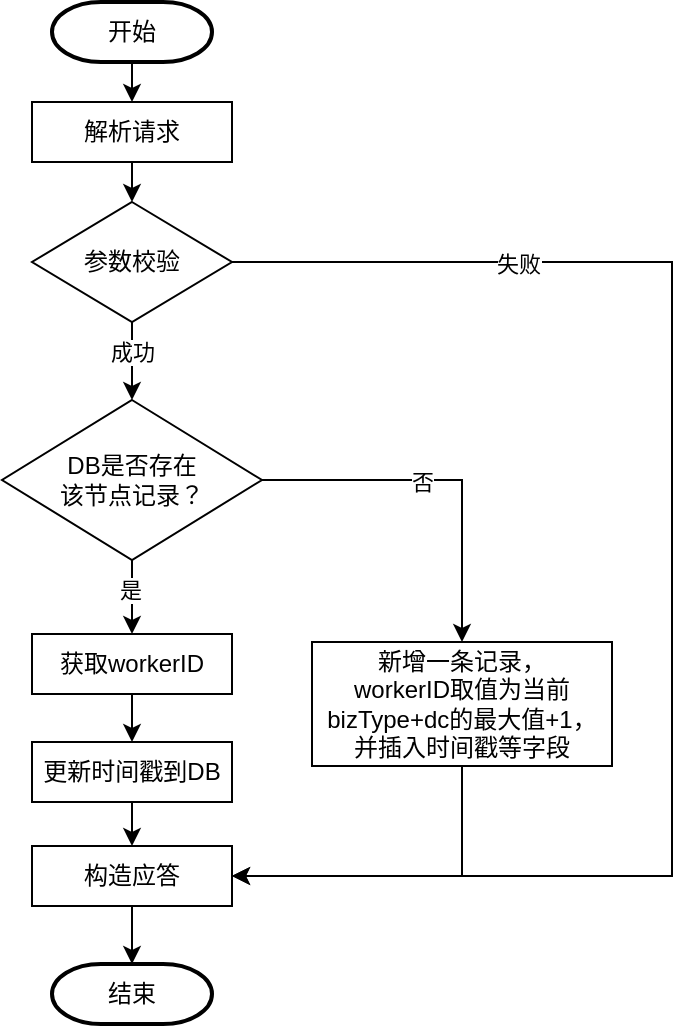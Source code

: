 <mxfile version="21.6.9" type="github">
  <diagram name="第 1 页" id="D2WBVVaoYGSbiSeDBP_E">
    <mxGraphModel dx="420" dy="729" grid="1" gridSize="10" guides="1" tooltips="1" connect="1" arrows="1" fold="1" page="1" pageScale="1" pageWidth="827" pageHeight="1169" math="0" shadow="0">
      <root>
        <mxCell id="0" />
        <mxCell id="1" parent="0" />
        <mxCell id="kB0--vNGY-SJTRcUnpSf-7" style="edgeStyle=orthogonalEdgeStyle;rounded=0;orthogonalLoop=1;jettySize=auto;html=1;exitX=0.5;exitY=1;exitDx=0;exitDy=0;exitPerimeter=0;entryX=0.5;entryY=0;entryDx=0;entryDy=0;" parent="1" source="kB0--vNGY-SJTRcUnpSf-1" target="kB0--vNGY-SJTRcUnpSf-2" edge="1">
          <mxGeometry relative="1" as="geometry" />
        </mxCell>
        <mxCell id="kB0--vNGY-SJTRcUnpSf-1" value="开始" style="strokeWidth=2;html=1;shape=mxgraph.flowchart.terminator;whiteSpace=wrap;" parent="1" vertex="1">
          <mxGeometry x="80" y="40" width="80" height="30" as="geometry" />
        </mxCell>
        <mxCell id="kB0--vNGY-SJTRcUnpSf-8" style="edgeStyle=orthogonalEdgeStyle;rounded=0;orthogonalLoop=1;jettySize=auto;html=1;exitX=0.5;exitY=1;exitDx=0;exitDy=0;entryX=0.5;entryY=0;entryDx=0;entryDy=0;" parent="1" source="kB0--vNGY-SJTRcUnpSf-2" target="kB0--vNGY-SJTRcUnpSf-4" edge="1">
          <mxGeometry relative="1" as="geometry" />
        </mxCell>
        <mxCell id="kB0--vNGY-SJTRcUnpSf-2" value="解析请求" style="rounded=0;whiteSpace=wrap;html=1;" parent="1" vertex="1">
          <mxGeometry x="70" y="90" width="100" height="30" as="geometry" />
        </mxCell>
        <mxCell id="kB0--vNGY-SJTRcUnpSf-9" style="edgeStyle=orthogonalEdgeStyle;rounded=0;orthogonalLoop=1;jettySize=auto;html=1;exitX=0.5;exitY=1;exitDx=0;exitDy=0;entryX=0.5;entryY=0;entryDx=0;entryDy=0;" parent="1" source="kB0--vNGY-SJTRcUnpSf-4" target="kB0--vNGY-SJTRcUnpSf-6" edge="1">
          <mxGeometry relative="1" as="geometry" />
        </mxCell>
        <mxCell id="n8zfWOy15WHfuoUj4xrJ-9" value="成功" style="edgeLabel;html=1;align=center;verticalAlign=middle;resizable=0;points=[];" vertex="1" connectable="0" parent="kB0--vNGY-SJTRcUnpSf-9">
          <mxGeometry x="-0.6" y="-2" relative="1" as="geometry">
            <mxPoint x="2" y="7" as="offset" />
          </mxGeometry>
        </mxCell>
        <mxCell id="n8zfWOy15WHfuoUj4xrJ-24" style="edgeStyle=orthogonalEdgeStyle;rounded=0;orthogonalLoop=1;jettySize=auto;html=1;exitX=1;exitY=0.5;exitDx=0;exitDy=0;entryX=1;entryY=0.5;entryDx=0;entryDy=0;" edge="1" parent="1" source="kB0--vNGY-SJTRcUnpSf-4" target="n8zfWOy15WHfuoUj4xrJ-20">
          <mxGeometry relative="1" as="geometry">
            <Array as="points">
              <mxPoint x="390" y="170" />
              <mxPoint x="390" y="477" />
            </Array>
          </mxGeometry>
        </mxCell>
        <mxCell id="n8zfWOy15WHfuoUj4xrJ-25" value="失败" style="edgeLabel;html=1;align=center;verticalAlign=middle;resizable=0;points=[];" vertex="1" connectable="0" parent="n8zfWOy15WHfuoUj4xrJ-24">
          <mxGeometry x="-0.617" y="-1" relative="1" as="geometry">
            <mxPoint as="offset" />
          </mxGeometry>
        </mxCell>
        <mxCell id="kB0--vNGY-SJTRcUnpSf-4" value="参数校验" style="rhombus;whiteSpace=wrap;html=1;" parent="1" vertex="1">
          <mxGeometry x="70" y="140" width="100" height="60" as="geometry" />
        </mxCell>
        <mxCell id="n8zfWOy15WHfuoUj4xrJ-3" style="edgeStyle=orthogonalEdgeStyle;rounded=0;orthogonalLoop=1;jettySize=auto;html=1;exitX=0.5;exitY=1;exitDx=0;exitDy=0;entryX=0.5;entryY=0;entryDx=0;entryDy=0;" edge="1" parent="1" source="kB0--vNGY-SJTRcUnpSf-6" target="n8zfWOy15WHfuoUj4xrJ-1">
          <mxGeometry relative="1" as="geometry" />
        </mxCell>
        <mxCell id="n8zfWOy15WHfuoUj4xrJ-17" value="是" style="edgeLabel;html=1;align=center;verticalAlign=middle;resizable=0;points=[];" vertex="1" connectable="0" parent="n8zfWOy15WHfuoUj4xrJ-3">
          <mxGeometry x="-0.035" y="2" relative="1" as="geometry">
            <mxPoint x="-3" y="-3" as="offset" />
          </mxGeometry>
        </mxCell>
        <mxCell id="n8zfWOy15WHfuoUj4xrJ-13" style="edgeStyle=orthogonalEdgeStyle;rounded=0;orthogonalLoop=1;jettySize=auto;html=1;exitX=1;exitY=0.5;exitDx=0;exitDy=0;" edge="1" parent="1" source="kB0--vNGY-SJTRcUnpSf-6" target="n8zfWOy15WHfuoUj4xrJ-11">
          <mxGeometry relative="1" as="geometry" />
        </mxCell>
        <mxCell id="n8zfWOy15WHfuoUj4xrJ-18" value="否" style="edgeLabel;html=1;align=center;verticalAlign=middle;resizable=0;points=[];" vertex="1" connectable="0" parent="n8zfWOy15WHfuoUj4xrJ-13">
          <mxGeometry x="-0.116" y="-1" relative="1" as="geometry">
            <mxPoint as="offset" />
          </mxGeometry>
        </mxCell>
        <mxCell id="kB0--vNGY-SJTRcUnpSf-6" value="DB是否存在&lt;br&gt;该节点记录？" style="rhombus;whiteSpace=wrap;html=1;" parent="1" vertex="1">
          <mxGeometry x="55" y="239" width="130" height="80" as="geometry" />
        </mxCell>
        <mxCell id="n8zfWOy15WHfuoUj4xrJ-4" style="edgeStyle=orthogonalEdgeStyle;rounded=0;orthogonalLoop=1;jettySize=auto;html=1;exitX=0.5;exitY=1;exitDx=0;exitDy=0;entryX=0.5;entryY=0;entryDx=0;entryDy=0;" edge="1" parent="1" source="n8zfWOy15WHfuoUj4xrJ-1" target="n8zfWOy15WHfuoUj4xrJ-2">
          <mxGeometry relative="1" as="geometry" />
        </mxCell>
        <mxCell id="n8zfWOy15WHfuoUj4xrJ-1" value="获取workerID" style="rounded=0;whiteSpace=wrap;html=1;" vertex="1" parent="1">
          <mxGeometry x="70" y="356" width="100" height="30" as="geometry" />
        </mxCell>
        <mxCell id="n8zfWOy15WHfuoUj4xrJ-2" value="更新时间戳到DB" style="rounded=0;whiteSpace=wrap;html=1;" vertex="1" parent="1">
          <mxGeometry x="70" y="410" width="100" height="30" as="geometry" />
        </mxCell>
        <mxCell id="n8zfWOy15WHfuoUj4xrJ-5" value="结束" style="strokeWidth=2;html=1;shape=mxgraph.flowchart.terminator;whiteSpace=wrap;" vertex="1" parent="1">
          <mxGeometry x="80" y="521" width="80" height="30" as="geometry" />
        </mxCell>
        <mxCell id="n8zfWOy15WHfuoUj4xrJ-23" style="edgeStyle=orthogonalEdgeStyle;rounded=0;orthogonalLoop=1;jettySize=auto;html=1;exitX=0.5;exitY=1;exitDx=0;exitDy=0;entryX=1;entryY=0.5;entryDx=0;entryDy=0;" edge="1" parent="1" source="n8zfWOy15WHfuoUj4xrJ-11" target="n8zfWOy15WHfuoUj4xrJ-20">
          <mxGeometry relative="1" as="geometry" />
        </mxCell>
        <mxCell id="n8zfWOy15WHfuoUj4xrJ-11" value="新增一条记录，&lt;br&gt;workerID取值为当前bizType+dc的最大值+1，&lt;br&gt;并插入时间戳等字段" style="rounded=0;whiteSpace=wrap;html=1;" vertex="1" parent="1">
          <mxGeometry x="210" y="360" width="150" height="62" as="geometry" />
        </mxCell>
        <mxCell id="n8zfWOy15WHfuoUj4xrJ-21" value="" style="edgeStyle=orthogonalEdgeStyle;rounded=0;orthogonalLoop=1;jettySize=auto;html=1;exitX=0.5;exitY=1;exitDx=0;exitDy=0;entryX=0.5;entryY=0;entryDx=0;entryDy=0;entryPerimeter=0;" edge="1" parent="1" source="n8zfWOy15WHfuoUj4xrJ-2" target="n8zfWOy15WHfuoUj4xrJ-20">
          <mxGeometry relative="1" as="geometry">
            <mxPoint x="120" y="440" as="sourcePoint" />
            <mxPoint x="120" y="520" as="targetPoint" />
          </mxGeometry>
        </mxCell>
        <mxCell id="n8zfWOy15WHfuoUj4xrJ-22" style="edgeStyle=orthogonalEdgeStyle;rounded=0;orthogonalLoop=1;jettySize=auto;html=1;exitX=0.5;exitY=1;exitDx=0;exitDy=0;entryX=0.5;entryY=0;entryDx=0;entryDy=0;entryPerimeter=0;" edge="1" parent="1" source="n8zfWOy15WHfuoUj4xrJ-20" target="n8zfWOy15WHfuoUj4xrJ-5">
          <mxGeometry relative="1" as="geometry" />
        </mxCell>
        <mxCell id="n8zfWOy15WHfuoUj4xrJ-20" value="构造应答" style="rounded=0;whiteSpace=wrap;html=1;" vertex="1" parent="1">
          <mxGeometry x="70" y="462" width="100" height="30" as="geometry" />
        </mxCell>
      </root>
    </mxGraphModel>
  </diagram>
</mxfile>
